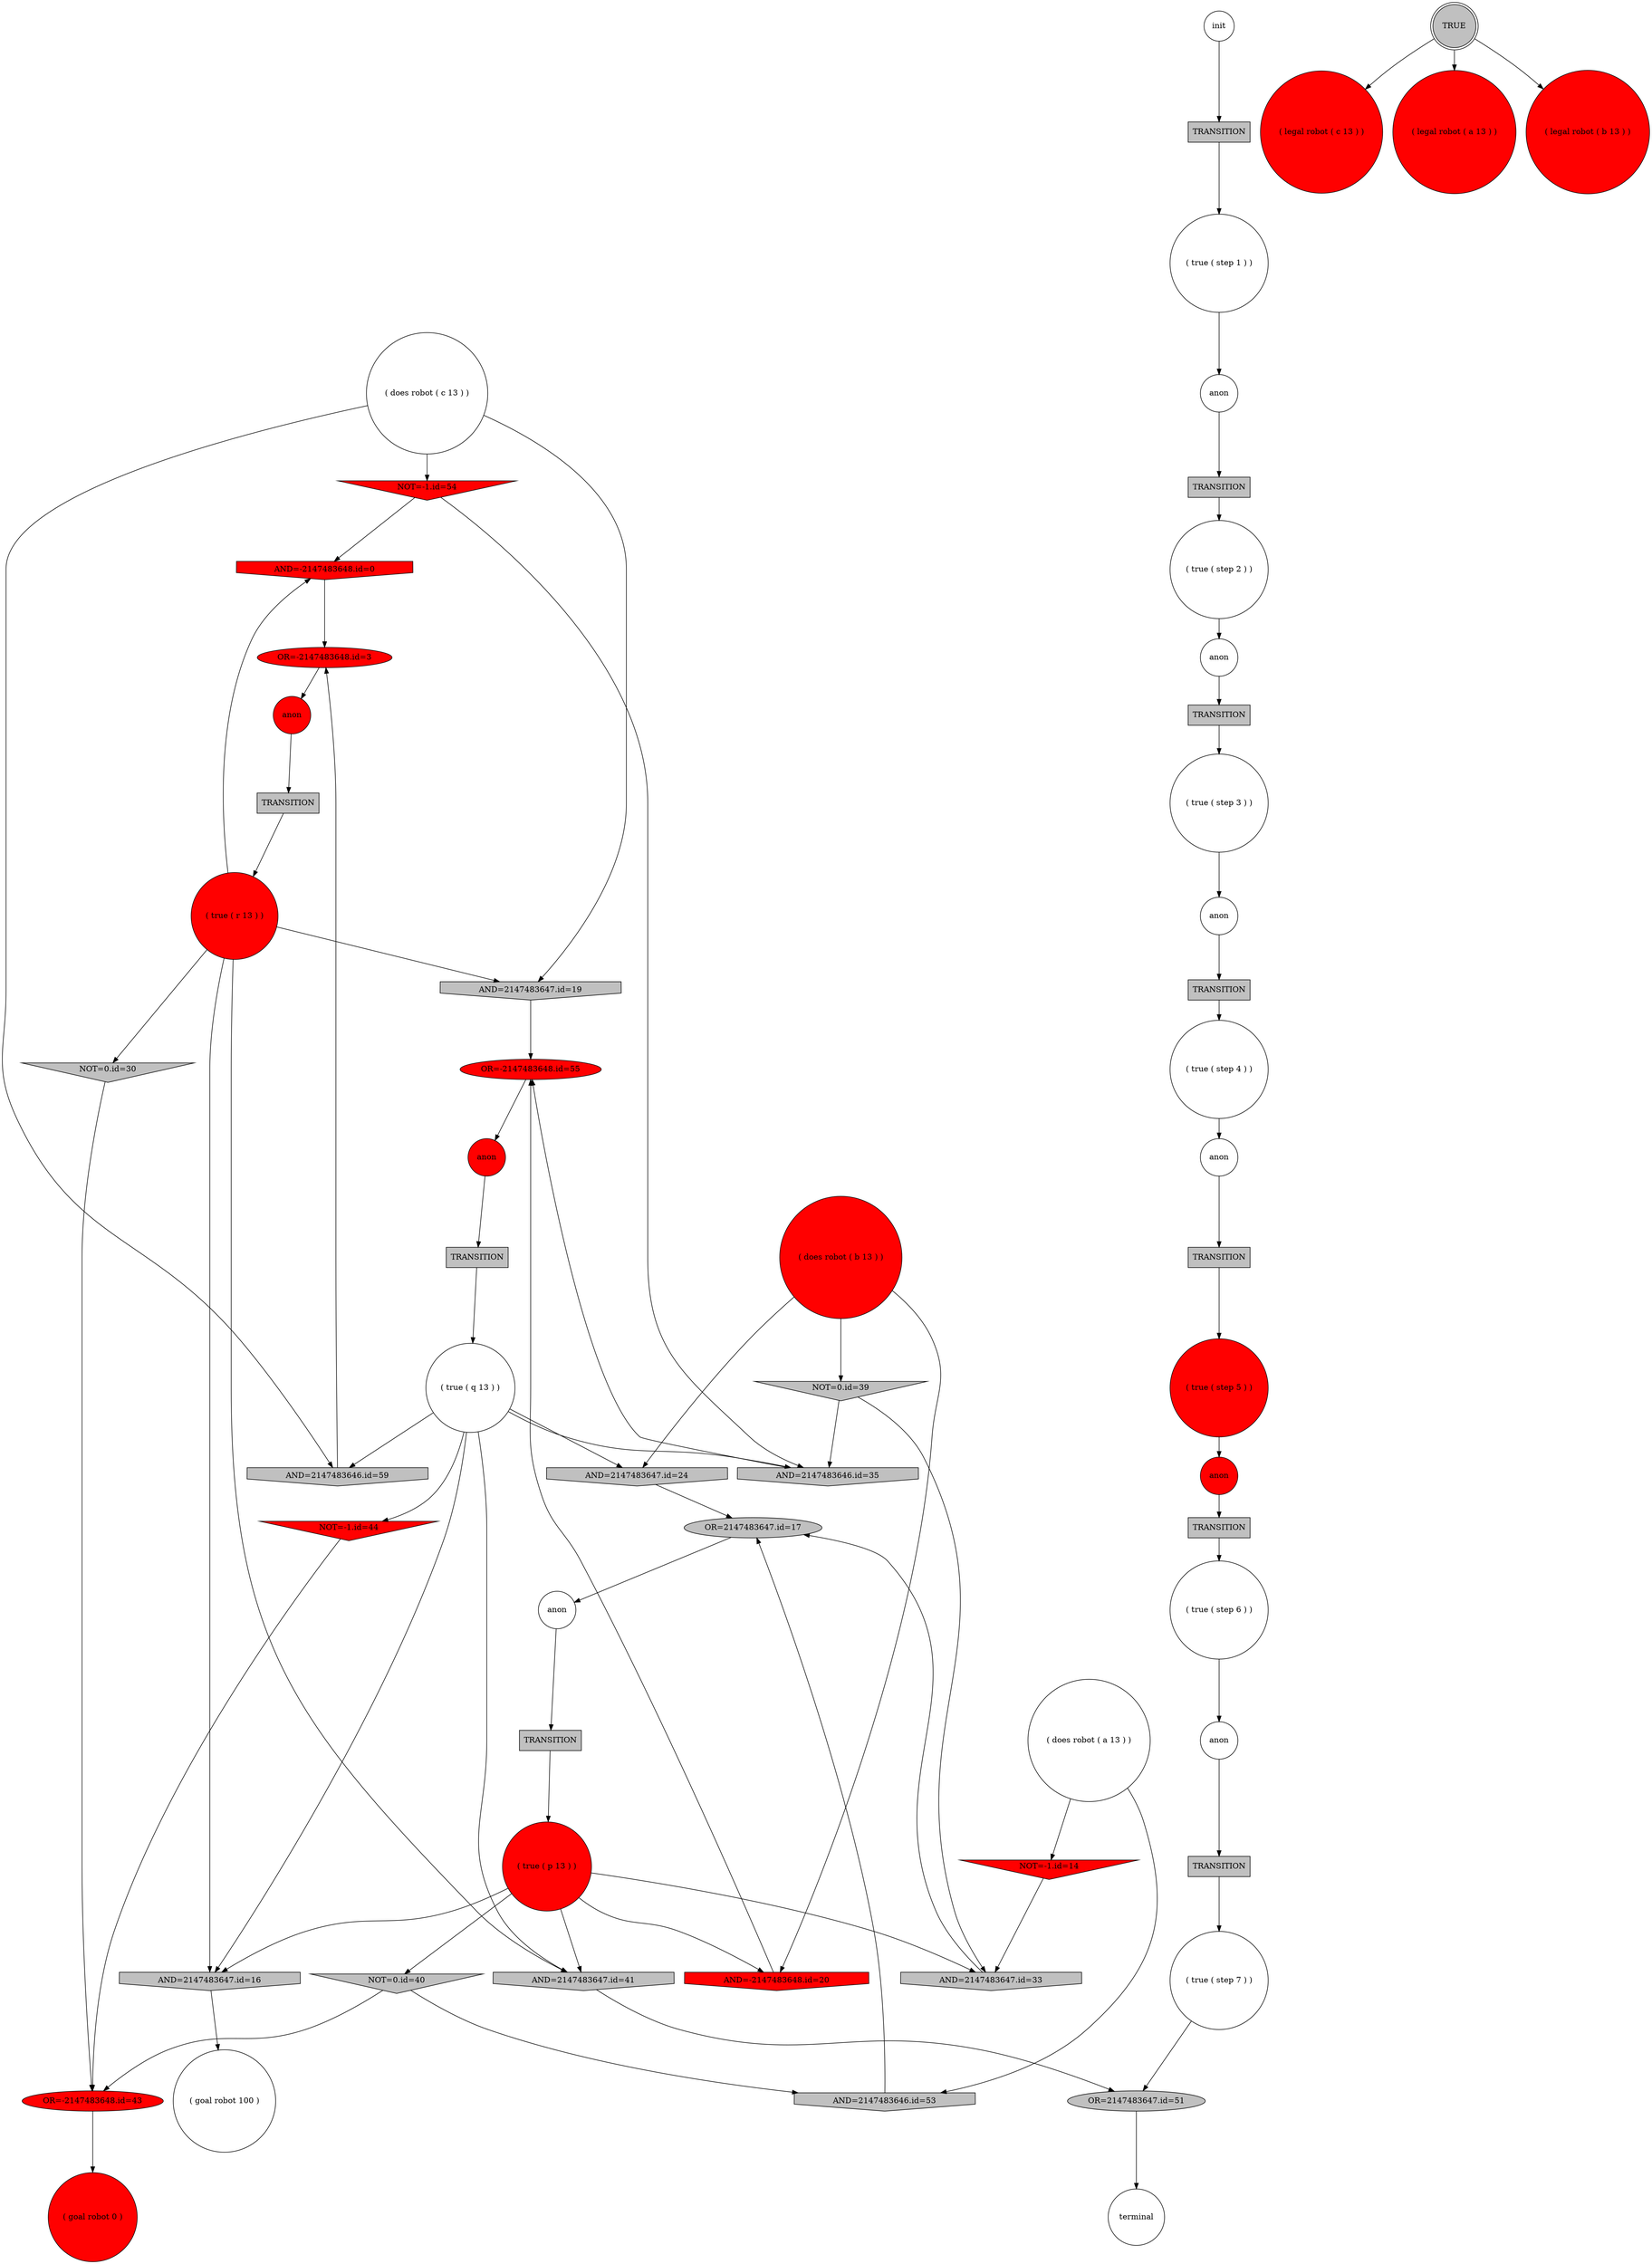 digraph propNet
{
	"@5cca3cef"[shape=invhouse, style= filled, fillcolor=red, label="AND=-2147483648.id=0"]; "@5cca3cef"->"@3dfa333"; 
	"@3bebbbd5"[shape=circle, style= filled, fillcolor=red, label="( true ( step 5 ) )"]; "@3bebbbd5"->"@3dae7baa"; 
	"@2da0c579"[shape=box, style= filled, fillcolor=grey, label="TRANSITION"]; "@2da0c579"->"@2479f269"; 
	"@3dfa333"[shape=ellipse, style= filled, fillcolor=red, label="OR=-2147483648.id=3"]; "@3dfa333"->"@3eaa7c9f"; 
	"@3143a1b"[shape=box, style= filled, fillcolor=grey, label="TRANSITION"]; "@3143a1b"->"@20429fef"; 
	"@20688176"[shape=circle, style= filled, fillcolor=red, label="( does robot ( b 13 ) )"]; "@20688176"->"@59916b61"; "@20688176"->"@2b1a67f3"; "@20688176"->"@6306c1ac"; 
	"@4456b510"[shape=circle, style= filled, fillcolor=white, label="anon"]; "@4456b510"->"@15ae8ea6"; 
	"@c86e5fd"[shape=circle, style= filled, fillcolor=white, label="init"]; "@c86e5fd"->"@1d3bc3aa"; 
	"@3c6c5de7"[shape=circle, style= filled, fillcolor=white, label="( does robot ( c 13 ) )"]; "@3c6c5de7"->"@f5bc5f2"; "@3c6c5de7"->"@18f7660c"; "@3c6c5de7"->"@7103cebe"; 
	"@34f82d67"[shape=circle, style= filled, fillcolor=white, label="( true ( step 7 ) )"]; "@34f82d67"->"@50028ea9"; 
	"@591e78d7"[shape=circle, style= filled, fillcolor=red, label="( goal robot 0 )"]; 
	"@764a2790"[shape=box, style= filled, fillcolor=grey, label="TRANSITION"]; "@764a2790"->"@1e6579d4"; 
	"@74f356f3"[shape=circle, style= filled, fillcolor=white, label="anon"]; "@74f356f3"->"@75f6a76a"; 
	"@7a93489f"[shape=circle, style= filled, fillcolor=white, label="( true ( step 6 ) )"]; "@7a93489f"->"@7e96288b"; 
	"@4b119134"[shape=invtriangle, style= filled, fillcolor=red, label="NOT=-1.id=14"]; "@4b119134"->"@3e50f20f"; 
	"@3eaa7c9f"[shape=circle, style= filled, fillcolor=red, label="anon"]; "@3eaa7c9f"->"@6e78c98a"; 
	"@75ef57ae"[shape=invhouse, style= filled, fillcolor=grey, label="AND=2147483647.id=16"]; "@75ef57ae"->"@26214a6e"; 
	"@4fa0ddc4"[shape=ellipse, style= filled, fillcolor=grey, label="OR=2147483647.id=17"]; "@4fa0ddc4"->"@12d45962"; 
	"@75f6a76a"[shape=box, style= filled, fillcolor=grey, label="TRANSITION"]; "@75f6a76a"->"@55534145"; 
	"@f5bc5f2"[shape=invhouse, style= filled, fillcolor=grey, label="AND=2147483647.id=19"]; "@f5bc5f2"->"@33bbdc7"; 
	"@6306c1ac"[shape=invhouse, style= filled, fillcolor=red, label="AND=-2147483648.id=20"]; "@6306c1ac"->"@33bbdc7"; 
	"@3568afb3"[shape=circle, style= filled, fillcolor=red, label="( legal robot ( c 13 ) )"]; 
	"@10379ad0"[shape=circle, style= filled, fillcolor=white, label="anon"]; "@10379ad0"->"@2da0c579"; 
	"@3aa0204b"[shape=circle, style= filled, fillcolor=red, label="anon"]; "@3aa0204b"->"@764a2790"; 
	"@59916b61"[shape=invhouse, style= filled, fillcolor=grey, label="AND=2147483647.id=24"]; "@59916b61"->"@4fa0ddc4"; 
	"@15ae8ea6"[shape=box, style= filled, fillcolor=grey, label="TRANSITION"]; "@15ae8ea6"->"@5ae18557"; 
	"@31fe62c3"[shape=circle, style= filled, fillcolor=red, label="( legal robot ( a 13 ) )"]; 
	"@1096d332"[shape=circle, style= filled, fillcolor=red, label="( true ( r 13 ) )"]; "@1096d332"->"@75ef57ae"; "@1096d332"->"@5cca3cef"; "@1096d332"->"@f5bc5f2"; "@1096d332"->"@65cb20b7"; "@1096d332"->"@42bff161"; 
	"@12d45962"[shape=circle, style= filled, fillcolor=white, label="anon"]; "@12d45962"->"@3143a1b"; 
	"@347d7fa3"[shape=box, style= filled, fillcolor=grey, label="TRANSITION"]; "@347d7fa3"->"@7a93489f"; 
	"@42bff161"[shape=invtriangle, style= filled, fillcolor=grey, label="NOT=0.id=30"]; "@42bff161"->"@6417b9cd"; 
	"@55534145"[shape=circle, style= filled, fillcolor=white, label="( true ( step 2 ) )"]; "@55534145"->"@4456b510"; 
	"@26214a6e"[shape=circle, style= filled, fillcolor=white, label="( goal robot 100 )"]; 
	"@3e50f20f"[shape=invhouse, style= filled, fillcolor=grey, label="AND=2147483647.id=33"]; "@3e50f20f"->"@4fa0ddc4"; 
	"@6f3fdb42"[shape=circle, style= filled, fillcolor=white, label="anon"]; "@6f3fdb42"->"@6ef12b54"; 
	"@31520ddc"[shape=invhouse, style= filled, fillcolor=grey, label="AND=2147483646.id=35"]; "@31520ddc"->"@33bbdc7"; 
	"@2289761c"[shape=circle, style= filled, fillcolor=white, label="( does robot ( a 13 ) )"]; "@2289761c"->"@27efb93a"; "@2289761c"->"@4b119134"; 
	"@4cb2582d"[shape=doublecircle, style= filled, fillcolor=grey, label="TRUE"]; "@4cb2582d"->"@358e5925"; "@4cb2582d"->"@31fe62c3"; "@4cb2582d"->"@3568afb3"; 
	"@358e5925"[shape=circle, style= filled, fillcolor=red, label="( legal robot ( b 13 ) )"]; 
	"@2b1a67f3"[shape=invtriangle, style= filled, fillcolor=grey, label="NOT=0.id=39"]; "@2b1a67f3"->"@31520ddc"; "@2b1a67f3"->"@3e50f20f"; 
	"@44b44989"[shape=invtriangle, style= filled, fillcolor=grey, label="NOT=0.id=40"]; "@44b44989"->"@27efb93a"; "@44b44989"->"@6417b9cd"; 
	"@65cb20b7"[shape=invhouse, style= filled, fillcolor=grey, label="AND=2147483647.id=41"]; "@65cb20b7"->"@50028ea9"; 
	"@6ef12b54"[shape=box, style= filled, fillcolor=grey, label="TRANSITION"]; "@6ef12b54"->"@3bebbbd5"; 
	"@6417b9cd"[shape=ellipse, style= filled, fillcolor=red, label="OR=-2147483648.id=43"]; "@6417b9cd"->"@591e78d7"; 
	"@404f75b8"[shape=invtriangle, style= filled, fillcolor=red, label="NOT=-1.id=44"]; "@404f75b8"->"@6417b9cd"; 
	"@5643c3bd"[shape=box, style= filled, fillcolor=grey, label="TRANSITION"]; "@5643c3bd"->"@34f82d67"; 
	"@3dae7baa"[shape=circle, style= filled, fillcolor=red, label="anon"]; "@3dae7baa"->"@347d7fa3"; 
	"@2479f269"[shape=circle, style= filled, fillcolor=white, label="( true ( step 4 ) )"]; "@2479f269"->"@6f3fdb42"; 
	"@7e96288b"[shape=circle, style= filled, fillcolor=white, label="anon"]; "@7e96288b"->"@5643c3bd"; 
	"@1f9c29e1"[shape=circle, style= filled, fillcolor=white, label="terminal"]; 
	"@1d3bc3aa"[shape=box, style= filled, fillcolor=grey, label="TRANSITION"]; "@1d3bc3aa"->"@744c7a82"; 
	"@50028ea9"[shape=ellipse, style= filled, fillcolor=grey, label="OR=2147483647.id=51"]; "@50028ea9"->"@1f9c29e1"; 
	"@744c7a82"[shape=circle, style= filled, fillcolor=white, label="( true ( step 1 ) )"]; "@744c7a82"->"@74f356f3"; 
	"@27efb93a"[shape=invhouse, style= filled, fillcolor=grey, label="AND=2147483646.id=53"]; "@27efb93a"->"@4fa0ddc4"; 
	"@18f7660c"[shape=invtriangle, style= filled, fillcolor=red, label="NOT=-1.id=54"]; "@18f7660c"->"@5cca3cef"; "@18f7660c"->"@31520ddc"; 
	"@33bbdc7"[shape=ellipse, style= filled, fillcolor=red, label="OR=-2147483648.id=55"]; "@33bbdc7"->"@3aa0204b"; 
	"@20429fef"[shape=circle, style= filled, fillcolor=red, label="( true ( p 13 ) )"]; "@20429fef"->"@75ef57ae"; "@20429fef"->"@6306c1ac"; "@20429fef"->"@65cb20b7"; "@20429fef"->"@44b44989"; "@20429fef"->"@3e50f20f"; 
	"@1e6579d4"[shape=circle, style= filled, fillcolor=white, label="( true ( q 13 ) )"]; "@1e6579d4"->"@59916b61"; "@1e6579d4"->"@75ef57ae"; "@1e6579d4"->"@404f75b8"; "@1e6579d4"->"@65cb20b7"; "@1e6579d4"->"@7103cebe"; "@1e6579d4"->"@31520ddc"; 
	"@5ae18557"[shape=circle, style= filled, fillcolor=white, label="( true ( step 3 ) )"]; "@5ae18557"->"@10379ad0"; 
	"@7103cebe"[shape=invhouse, style= filled, fillcolor=grey, label="AND=2147483646.id=59"]; "@7103cebe"->"@3dfa333"; 
	"@6e78c98a"[shape=box, style= filled, fillcolor=grey, label="TRANSITION"]; "@6e78c98a"->"@1096d332"; 
}